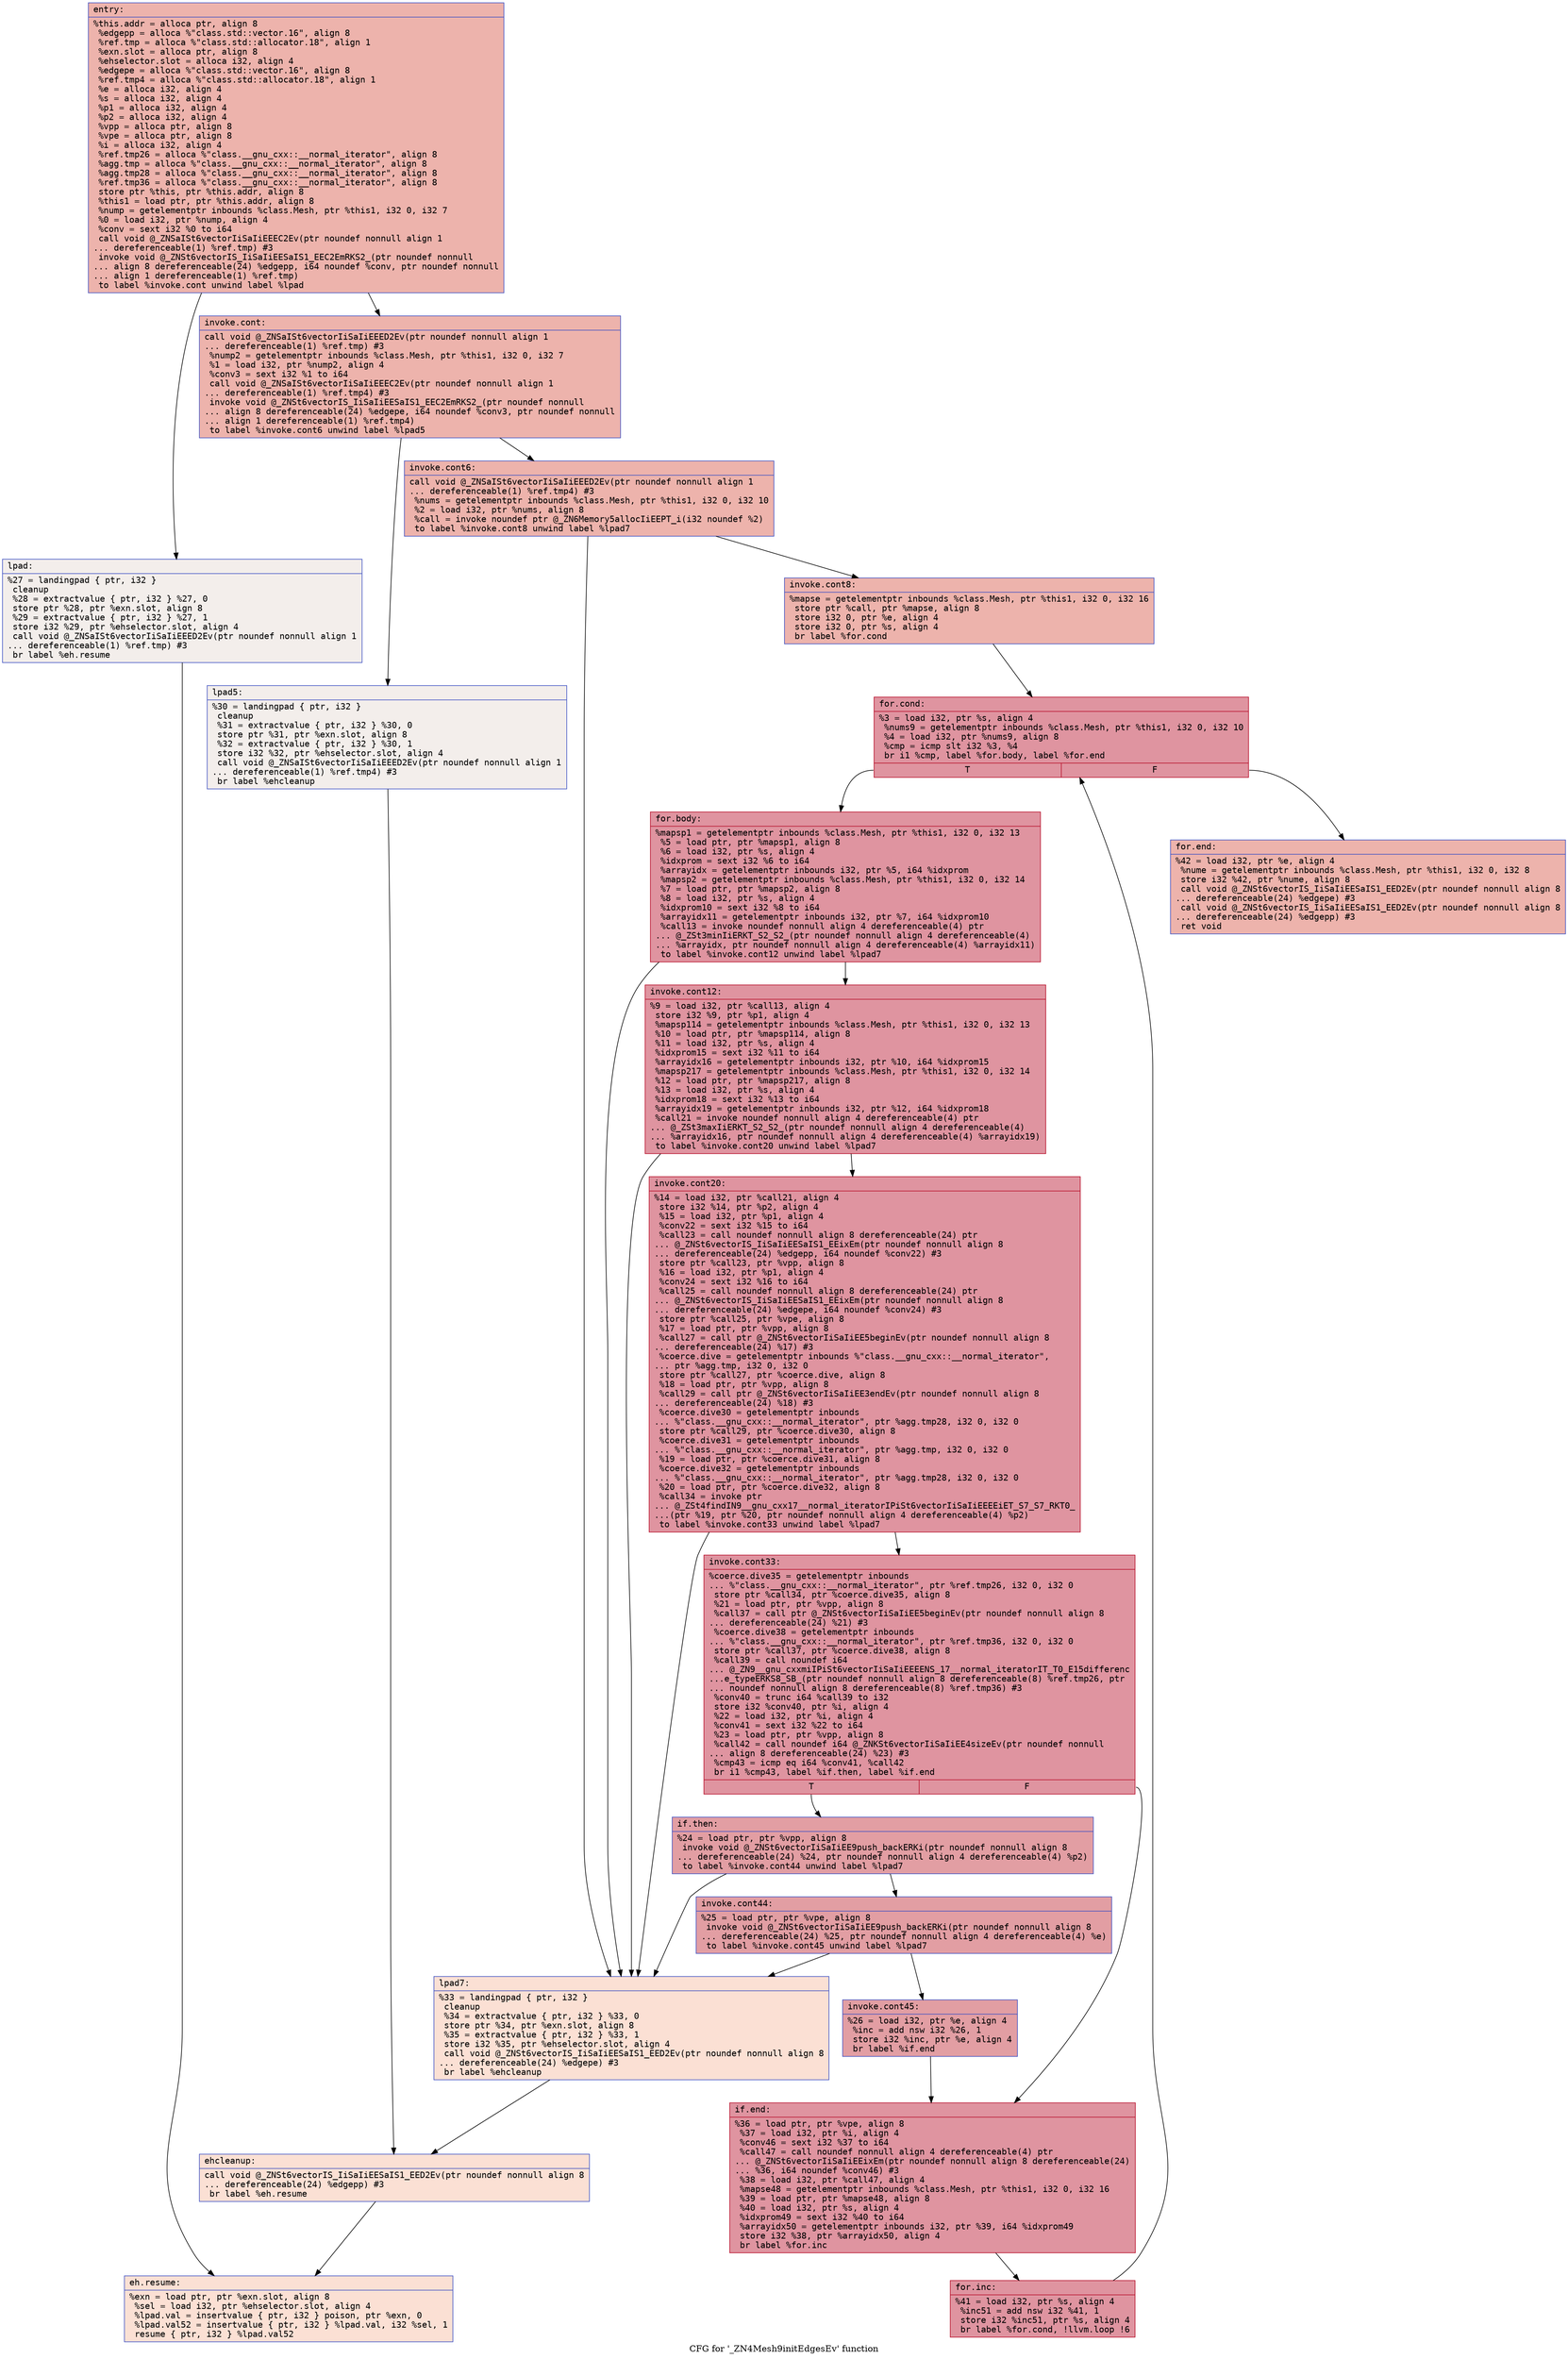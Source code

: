 digraph "CFG for '_ZN4Mesh9initEdgesEv' function" {
	label="CFG for '_ZN4Mesh9initEdgesEv' function";

	Node0x56307d5f6b40 [shape=record,color="#3d50c3ff", style=filled, fillcolor="#d6524470" fontname="Courier",label="{entry:\l|  %this.addr = alloca ptr, align 8\l  %edgepp = alloca %\"class.std::vector.16\", align 8\l  %ref.tmp = alloca %\"class.std::allocator.18\", align 1\l  %exn.slot = alloca ptr, align 8\l  %ehselector.slot = alloca i32, align 4\l  %edgepe = alloca %\"class.std::vector.16\", align 8\l  %ref.tmp4 = alloca %\"class.std::allocator.18\", align 1\l  %e = alloca i32, align 4\l  %s = alloca i32, align 4\l  %p1 = alloca i32, align 4\l  %p2 = alloca i32, align 4\l  %vpp = alloca ptr, align 8\l  %vpe = alloca ptr, align 8\l  %i = alloca i32, align 4\l  %ref.tmp26 = alloca %\"class.__gnu_cxx::__normal_iterator\", align 8\l  %agg.tmp = alloca %\"class.__gnu_cxx::__normal_iterator\", align 8\l  %agg.tmp28 = alloca %\"class.__gnu_cxx::__normal_iterator\", align 8\l  %ref.tmp36 = alloca %\"class.__gnu_cxx::__normal_iterator\", align 8\l  store ptr %this, ptr %this.addr, align 8\l  %this1 = load ptr, ptr %this.addr, align 8\l  %nump = getelementptr inbounds %class.Mesh, ptr %this1, i32 0, i32 7\l  %0 = load i32, ptr %nump, align 4\l  %conv = sext i32 %0 to i64\l  call void @_ZNSaISt6vectorIiSaIiEEEC2Ev(ptr noundef nonnull align 1\l... dereferenceable(1) %ref.tmp) #3\l  invoke void @_ZNSt6vectorIS_IiSaIiEESaIS1_EEC2EmRKS2_(ptr noundef nonnull\l... align 8 dereferenceable(24) %edgepp, i64 noundef %conv, ptr noundef nonnull\l... align 1 dereferenceable(1) %ref.tmp)\l          to label %invoke.cont unwind label %lpad\l}"];
	Node0x56307d5f6b40 -> Node0x56307d5f7d50[tooltip="entry -> invoke.cont\nProbability 100.00%" ];
	Node0x56307d5f6b40 -> Node0x56307d5f7da0[tooltip="entry -> lpad\nProbability 0.00%" ];
	Node0x56307d5f7d50 [shape=record,color="#3d50c3ff", style=filled, fillcolor="#d6524470" fontname="Courier",label="{invoke.cont:\l|  call void @_ZNSaISt6vectorIiSaIiEEED2Ev(ptr noundef nonnull align 1\l... dereferenceable(1) %ref.tmp) #3\l  %nump2 = getelementptr inbounds %class.Mesh, ptr %this1, i32 0, i32 7\l  %1 = load i32, ptr %nump2, align 4\l  %conv3 = sext i32 %1 to i64\l  call void @_ZNSaISt6vectorIiSaIiEEEC2Ev(ptr noundef nonnull align 1\l... dereferenceable(1) %ref.tmp4) #3\l  invoke void @_ZNSt6vectorIS_IiSaIiEESaIS1_EEC2EmRKS2_(ptr noundef nonnull\l... align 8 dereferenceable(24) %edgepe, i64 noundef %conv3, ptr noundef nonnull\l... align 1 dereferenceable(1) %ref.tmp4)\l          to label %invoke.cont6 unwind label %lpad5\l}"];
	Node0x56307d5f7d50 -> Node0x56307d5f8750[tooltip="invoke.cont -> invoke.cont6\nProbability 100.00%" ];
	Node0x56307d5f7d50 -> Node0x56307d5f8800[tooltip="invoke.cont -> lpad5\nProbability 0.00%" ];
	Node0x56307d5f8750 [shape=record,color="#3d50c3ff", style=filled, fillcolor="#d6524470" fontname="Courier",label="{invoke.cont6:\l|  call void @_ZNSaISt6vectorIiSaIiEEED2Ev(ptr noundef nonnull align 1\l... dereferenceable(1) %ref.tmp4) #3\l  %nums = getelementptr inbounds %class.Mesh, ptr %this1, i32 0, i32 10\l  %2 = load i32, ptr %nums, align 8\l  %call = invoke noundef ptr @_ZN6Memory5allocIiEEPT_i(i32 noundef %2)\l          to label %invoke.cont8 unwind label %lpad7\l}"];
	Node0x56307d5f8750 -> Node0x56307d5f8d00[tooltip="invoke.cont6 -> invoke.cont8\nProbability 100.00%" ];
	Node0x56307d5f8750 -> Node0x56307d5f8d50[tooltip="invoke.cont6 -> lpad7\nProbability 0.00%" ];
	Node0x56307d5f8d00 [shape=record,color="#3d50c3ff", style=filled, fillcolor="#d6524470" fontname="Courier",label="{invoke.cont8:\l|  %mapse = getelementptr inbounds %class.Mesh, ptr %this1, i32 0, i32 16\l  store ptr %call, ptr %mapse, align 8\l  store i32 0, ptr %e, align 4\l  store i32 0, ptr %s, align 4\l  br label %for.cond\l}"];
	Node0x56307d5f8d00 -> Node0x56307d5f9180[tooltip="invoke.cont8 -> for.cond\nProbability 100.00%" ];
	Node0x56307d5f9180 [shape=record,color="#b70d28ff", style=filled, fillcolor="#b70d2870" fontname="Courier",label="{for.cond:\l|  %3 = load i32, ptr %s, align 4\l  %nums9 = getelementptr inbounds %class.Mesh, ptr %this1, i32 0, i32 10\l  %4 = load i32, ptr %nums9, align 8\l  %cmp = icmp slt i32 %3, %4\l  br i1 %cmp, label %for.body, label %for.end\l|{<s0>T|<s1>F}}"];
	Node0x56307d5f9180:s0 -> Node0x56307d5f94d0[tooltip="for.cond -> for.body\nProbability 96.88%" ];
	Node0x56307d5f9180:s1 -> Node0x56307d5f9550[tooltip="for.cond -> for.end\nProbability 3.12%" ];
	Node0x56307d5f94d0 [shape=record,color="#b70d28ff", style=filled, fillcolor="#b70d2870" fontname="Courier",label="{for.body:\l|  %mapsp1 = getelementptr inbounds %class.Mesh, ptr %this1, i32 0, i32 13\l  %5 = load ptr, ptr %mapsp1, align 8\l  %6 = load i32, ptr %s, align 4\l  %idxprom = sext i32 %6 to i64\l  %arrayidx = getelementptr inbounds i32, ptr %5, i64 %idxprom\l  %mapsp2 = getelementptr inbounds %class.Mesh, ptr %this1, i32 0, i32 14\l  %7 = load ptr, ptr %mapsp2, align 8\l  %8 = load i32, ptr %s, align 4\l  %idxprom10 = sext i32 %8 to i64\l  %arrayidx11 = getelementptr inbounds i32, ptr %7, i64 %idxprom10\l  %call13 = invoke noundef nonnull align 4 dereferenceable(4) ptr\l... @_ZSt3minIiERKT_S2_S2_(ptr noundef nonnull align 4 dereferenceable(4)\l... %arrayidx, ptr noundef nonnull align 4 dereferenceable(4) %arrayidx11)\l          to label %invoke.cont12 unwind label %lpad7\l}"];
	Node0x56307d5f94d0 -> Node0x56307d5f9d90[tooltip="for.body -> invoke.cont12\nProbability 100.00%" ];
	Node0x56307d5f94d0 -> Node0x56307d5f8d50[tooltip="for.body -> lpad7\nProbability 0.00%" ];
	Node0x56307d5f9d90 [shape=record,color="#b70d28ff", style=filled, fillcolor="#b70d2870" fontname="Courier",label="{invoke.cont12:\l|  %9 = load i32, ptr %call13, align 4\l  store i32 %9, ptr %p1, align 4\l  %mapsp114 = getelementptr inbounds %class.Mesh, ptr %this1, i32 0, i32 13\l  %10 = load ptr, ptr %mapsp114, align 8\l  %11 = load i32, ptr %s, align 4\l  %idxprom15 = sext i32 %11 to i64\l  %arrayidx16 = getelementptr inbounds i32, ptr %10, i64 %idxprom15\l  %mapsp217 = getelementptr inbounds %class.Mesh, ptr %this1, i32 0, i32 14\l  %12 = load ptr, ptr %mapsp217, align 8\l  %13 = load i32, ptr %s, align 4\l  %idxprom18 = sext i32 %13 to i64\l  %arrayidx19 = getelementptr inbounds i32, ptr %12, i64 %idxprom18\l  %call21 = invoke noundef nonnull align 4 dereferenceable(4) ptr\l... @_ZSt3maxIiERKT_S2_S2_(ptr noundef nonnull align 4 dereferenceable(4)\l... %arrayidx16, ptr noundef nonnull align 4 dereferenceable(4) %arrayidx19)\l          to label %invoke.cont20 unwind label %lpad7\l}"];
	Node0x56307d5f9d90 -> Node0x56307d5fab60[tooltip="invoke.cont12 -> invoke.cont20\nProbability 100.00%" ];
	Node0x56307d5f9d90 -> Node0x56307d5f8d50[tooltip="invoke.cont12 -> lpad7\nProbability 0.00%" ];
	Node0x56307d5fab60 [shape=record,color="#b70d28ff", style=filled, fillcolor="#b70d2870" fontname="Courier",label="{invoke.cont20:\l|  %14 = load i32, ptr %call21, align 4\l  store i32 %14, ptr %p2, align 4\l  %15 = load i32, ptr %p1, align 4\l  %conv22 = sext i32 %15 to i64\l  %call23 = call noundef nonnull align 8 dereferenceable(24) ptr\l... @_ZNSt6vectorIS_IiSaIiEESaIS1_EEixEm(ptr noundef nonnull align 8\l... dereferenceable(24) %edgepp, i64 noundef %conv22) #3\l  store ptr %call23, ptr %vpp, align 8\l  %16 = load i32, ptr %p1, align 4\l  %conv24 = sext i32 %16 to i64\l  %call25 = call noundef nonnull align 8 dereferenceable(24) ptr\l... @_ZNSt6vectorIS_IiSaIiEESaIS1_EEixEm(ptr noundef nonnull align 8\l... dereferenceable(24) %edgepe, i64 noundef %conv24) #3\l  store ptr %call25, ptr %vpe, align 8\l  %17 = load ptr, ptr %vpp, align 8\l  %call27 = call ptr @_ZNSt6vectorIiSaIiEE5beginEv(ptr noundef nonnull align 8\l... dereferenceable(24) %17) #3\l  %coerce.dive = getelementptr inbounds %\"class.__gnu_cxx::__normal_iterator\",\l... ptr %agg.tmp, i32 0, i32 0\l  store ptr %call27, ptr %coerce.dive, align 8\l  %18 = load ptr, ptr %vpp, align 8\l  %call29 = call ptr @_ZNSt6vectorIiSaIiEE3endEv(ptr noundef nonnull align 8\l... dereferenceable(24) %18) #3\l  %coerce.dive30 = getelementptr inbounds\l... %\"class.__gnu_cxx::__normal_iterator\", ptr %agg.tmp28, i32 0, i32 0\l  store ptr %call29, ptr %coerce.dive30, align 8\l  %coerce.dive31 = getelementptr inbounds\l... %\"class.__gnu_cxx::__normal_iterator\", ptr %agg.tmp, i32 0, i32 0\l  %19 = load ptr, ptr %coerce.dive31, align 8\l  %coerce.dive32 = getelementptr inbounds\l... %\"class.__gnu_cxx::__normal_iterator\", ptr %agg.tmp28, i32 0, i32 0\l  %20 = load ptr, ptr %coerce.dive32, align 8\l  %call34 = invoke ptr\l... @_ZSt4findIN9__gnu_cxx17__normal_iteratorIPiSt6vectorIiSaIiEEEEiET_S7_S7_RKT0_\l...(ptr %19, ptr %20, ptr noundef nonnull align 4 dereferenceable(4) %p2)\l          to label %invoke.cont33 unwind label %lpad7\l}"];
	Node0x56307d5fab60 -> Node0x56307d5fbfb0[tooltip="invoke.cont20 -> invoke.cont33\nProbability 100.00%" ];
	Node0x56307d5fab60 -> Node0x56307d5f8d50[tooltip="invoke.cont20 -> lpad7\nProbability 0.00%" ];
	Node0x56307d5fbfb0 [shape=record,color="#b70d28ff", style=filled, fillcolor="#b70d2870" fontname="Courier",label="{invoke.cont33:\l|  %coerce.dive35 = getelementptr inbounds\l... %\"class.__gnu_cxx::__normal_iterator\", ptr %ref.tmp26, i32 0, i32 0\l  store ptr %call34, ptr %coerce.dive35, align 8\l  %21 = load ptr, ptr %vpp, align 8\l  %call37 = call ptr @_ZNSt6vectorIiSaIiEE5beginEv(ptr noundef nonnull align 8\l... dereferenceable(24) %21) #3\l  %coerce.dive38 = getelementptr inbounds\l... %\"class.__gnu_cxx::__normal_iterator\", ptr %ref.tmp36, i32 0, i32 0\l  store ptr %call37, ptr %coerce.dive38, align 8\l  %call39 = call noundef i64\l... @_ZN9__gnu_cxxmiIPiSt6vectorIiSaIiEEEENS_17__normal_iteratorIT_T0_E15differenc\l...e_typeERKS8_SB_(ptr noundef nonnull align 8 dereferenceable(8) %ref.tmp26, ptr\l... noundef nonnull align 8 dereferenceable(8) %ref.tmp36) #3\l  %conv40 = trunc i64 %call39 to i32\l  store i32 %conv40, ptr %i, align 4\l  %22 = load i32, ptr %i, align 4\l  %conv41 = sext i32 %22 to i64\l  %23 = load ptr, ptr %vpp, align 8\l  %call42 = call noundef i64 @_ZNKSt6vectorIiSaIiEE4sizeEv(ptr noundef nonnull\l... align 8 dereferenceable(24) %23) #3\l  %cmp43 = icmp eq i64 %conv41, %call42\l  br i1 %cmp43, label %if.then, label %if.end\l|{<s0>T|<s1>F}}"];
	Node0x56307d5fbfb0:s0 -> Node0x56307d5fcf70[tooltip="invoke.cont33 -> if.then\nProbability 50.00%" ];
	Node0x56307d5fbfb0:s1 -> Node0x56307d5fcfe0[tooltip="invoke.cont33 -> if.end\nProbability 50.00%" ];
	Node0x56307d5fcf70 [shape=record,color="#3d50c3ff", style=filled, fillcolor="#be242e70" fontname="Courier",label="{if.then:\l|  %24 = load ptr, ptr %vpp, align 8\l  invoke void @_ZNSt6vectorIiSaIiEE9push_backERKi(ptr noundef nonnull align 8\l... dereferenceable(24) %24, ptr noundef nonnull align 4 dereferenceable(4) %p2)\l          to label %invoke.cont44 unwind label %lpad7\l}"];
	Node0x56307d5fcf70 -> Node0x56307d5fd1e0[tooltip="if.then -> invoke.cont44\nProbability 100.00%" ];
	Node0x56307d5fcf70 -> Node0x56307d5f8d50[tooltip="if.then -> lpad7\nProbability 0.00%" ];
	Node0x56307d5fd1e0 [shape=record,color="#3d50c3ff", style=filled, fillcolor="#be242e70" fontname="Courier",label="{invoke.cont44:\l|  %25 = load ptr, ptr %vpe, align 8\l  invoke void @_ZNSt6vectorIiSaIiEE9push_backERKi(ptr noundef nonnull align 8\l... dereferenceable(24) %25, ptr noundef nonnull align 4 dereferenceable(4) %e)\l          to label %invoke.cont45 unwind label %lpad7\l}"];
	Node0x56307d5fd1e0 -> Node0x56307d5fd550[tooltip="invoke.cont44 -> invoke.cont45\nProbability 100.00%" ];
	Node0x56307d5fd1e0 -> Node0x56307d5f8d50[tooltip="invoke.cont44 -> lpad7\nProbability 0.00%" ];
	Node0x56307d5fd550 [shape=record,color="#3d50c3ff", style=filled, fillcolor="#be242e70" fontname="Courier",label="{invoke.cont45:\l|  %26 = load i32, ptr %e, align 4\l  %inc = add nsw i32 %26, 1\l  store i32 %inc, ptr %e, align 4\l  br label %if.end\l}"];
	Node0x56307d5fd550 -> Node0x56307d5fcfe0[tooltip="invoke.cont45 -> if.end\nProbability 100.00%" ];
	Node0x56307d5f7da0 [shape=record,color="#3d50c3ff", style=filled, fillcolor="#e5d8d170" fontname="Courier",label="{lpad:\l|  %27 = landingpad \{ ptr, i32 \}\l          cleanup\l  %28 = extractvalue \{ ptr, i32 \} %27, 0\l  store ptr %28, ptr %exn.slot, align 8\l  %29 = extractvalue \{ ptr, i32 \} %27, 1\l  store i32 %29, ptr %ehselector.slot, align 4\l  call void @_ZNSaISt6vectorIiSaIiEEED2Ev(ptr noundef nonnull align 1\l... dereferenceable(1) %ref.tmp) #3\l  br label %eh.resume\l}"];
	Node0x56307d5f7da0 -> Node0x56307d5fdd00[tooltip="lpad -> eh.resume\nProbability 100.00%" ];
	Node0x56307d5f8800 [shape=record,color="#3d50c3ff", style=filled, fillcolor="#e5d8d170" fontname="Courier",label="{lpad5:\l|  %30 = landingpad \{ ptr, i32 \}\l          cleanup\l  %31 = extractvalue \{ ptr, i32 \} %30, 0\l  store ptr %31, ptr %exn.slot, align 8\l  %32 = extractvalue \{ ptr, i32 \} %30, 1\l  store i32 %32, ptr %ehselector.slot, align 4\l  call void @_ZNSaISt6vectorIiSaIiEEED2Ev(ptr noundef nonnull align 1\l... dereferenceable(1) %ref.tmp4) #3\l  br label %ehcleanup\l}"];
	Node0x56307d5f8800 -> Node0x56307d5fe180[tooltip="lpad5 -> ehcleanup\nProbability 100.00%" ];
	Node0x56307d5f8d50 [shape=record,color="#3d50c3ff", style=filled, fillcolor="#f7b99e70" fontname="Courier",label="{lpad7:\l|  %33 = landingpad \{ ptr, i32 \}\l          cleanup\l  %34 = extractvalue \{ ptr, i32 \} %33, 0\l  store ptr %34, ptr %exn.slot, align 8\l  %35 = extractvalue \{ ptr, i32 \} %33, 1\l  store i32 %35, ptr %ehselector.slot, align 4\l  call void @_ZNSt6vectorIS_IiSaIiEESaIS1_EED2Ev(ptr noundef nonnull align 8\l... dereferenceable(24) %edgepe) #3\l  br label %ehcleanup\l}"];
	Node0x56307d5f8d50 -> Node0x56307d5fe180[tooltip="lpad7 -> ehcleanup\nProbability 100.00%" ];
	Node0x56307d5fcfe0 [shape=record,color="#b70d28ff", style=filled, fillcolor="#b70d2870" fontname="Courier",label="{if.end:\l|  %36 = load ptr, ptr %vpe, align 8\l  %37 = load i32, ptr %i, align 4\l  %conv46 = sext i32 %37 to i64\l  %call47 = call noundef nonnull align 4 dereferenceable(4) ptr\l... @_ZNSt6vectorIiSaIiEEixEm(ptr noundef nonnull align 8 dereferenceable(24)\l... %36, i64 noundef %conv46) #3\l  %38 = load i32, ptr %call47, align 4\l  %mapse48 = getelementptr inbounds %class.Mesh, ptr %this1, i32 0, i32 16\l  %39 = load ptr, ptr %mapse48, align 8\l  %40 = load i32, ptr %s, align 4\l  %idxprom49 = sext i32 %40 to i64\l  %arrayidx50 = getelementptr inbounds i32, ptr %39, i64 %idxprom49\l  store i32 %38, ptr %arrayidx50, align 4\l  br label %for.inc\l}"];
	Node0x56307d5fcfe0 -> Node0x56307d5d6040[tooltip="if.end -> for.inc\nProbability 100.00%" ];
	Node0x56307d5d6040 [shape=record,color="#b70d28ff", style=filled, fillcolor="#b70d2870" fontname="Courier",label="{for.inc:\l|  %41 = load i32, ptr %s, align 4\l  %inc51 = add nsw i32 %41, 1\l  store i32 %inc51, ptr %s, align 4\l  br label %for.cond, !llvm.loop !6\l}"];
	Node0x56307d5d6040 -> Node0x56307d5f9180[tooltip="for.inc -> for.cond\nProbability 100.00%" ];
	Node0x56307d5f9550 [shape=record,color="#3d50c3ff", style=filled, fillcolor="#d6524470" fontname="Courier",label="{for.end:\l|  %42 = load i32, ptr %e, align 4\l  %nume = getelementptr inbounds %class.Mesh, ptr %this1, i32 0, i32 8\l  store i32 %42, ptr %nume, align 8\l  call void @_ZNSt6vectorIS_IiSaIiEESaIS1_EED2Ev(ptr noundef nonnull align 8\l... dereferenceable(24) %edgepe) #3\l  call void @_ZNSt6vectorIS_IiSaIiEESaIS1_EED2Ev(ptr noundef nonnull align 8\l... dereferenceable(24) %edgepp) #3\l  ret void\l}"];
	Node0x56307d5fe180 [shape=record,color="#3d50c3ff", style=filled, fillcolor="#f7b99e70" fontname="Courier",label="{ehcleanup:\l|  call void @_ZNSt6vectorIS_IiSaIiEESaIS1_EED2Ev(ptr noundef nonnull align 8\l... dereferenceable(24) %edgepp) #3\l  br label %eh.resume\l}"];
	Node0x56307d5fe180 -> Node0x56307d5fdd00[tooltip="ehcleanup -> eh.resume\nProbability 100.00%" ];
	Node0x56307d5fdd00 [shape=record,color="#3d50c3ff", style=filled, fillcolor="#f7b99e70" fontname="Courier",label="{eh.resume:\l|  %exn = load ptr, ptr %exn.slot, align 8\l  %sel = load i32, ptr %ehselector.slot, align 4\l  %lpad.val = insertvalue \{ ptr, i32 \} poison, ptr %exn, 0\l  %lpad.val52 = insertvalue \{ ptr, i32 \} %lpad.val, i32 %sel, 1\l  resume \{ ptr, i32 \} %lpad.val52\l}"];
}

